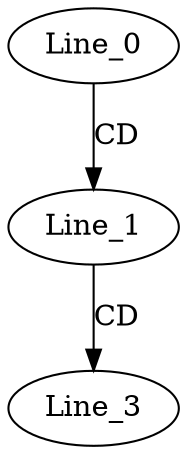 digraph G {
  Line_0;
  Line_1;
  Line_3;
  Line_0 -> Line_1 [ label="CD" ];
  Line_1 -> Line_3 [ label="CD" ];
}
